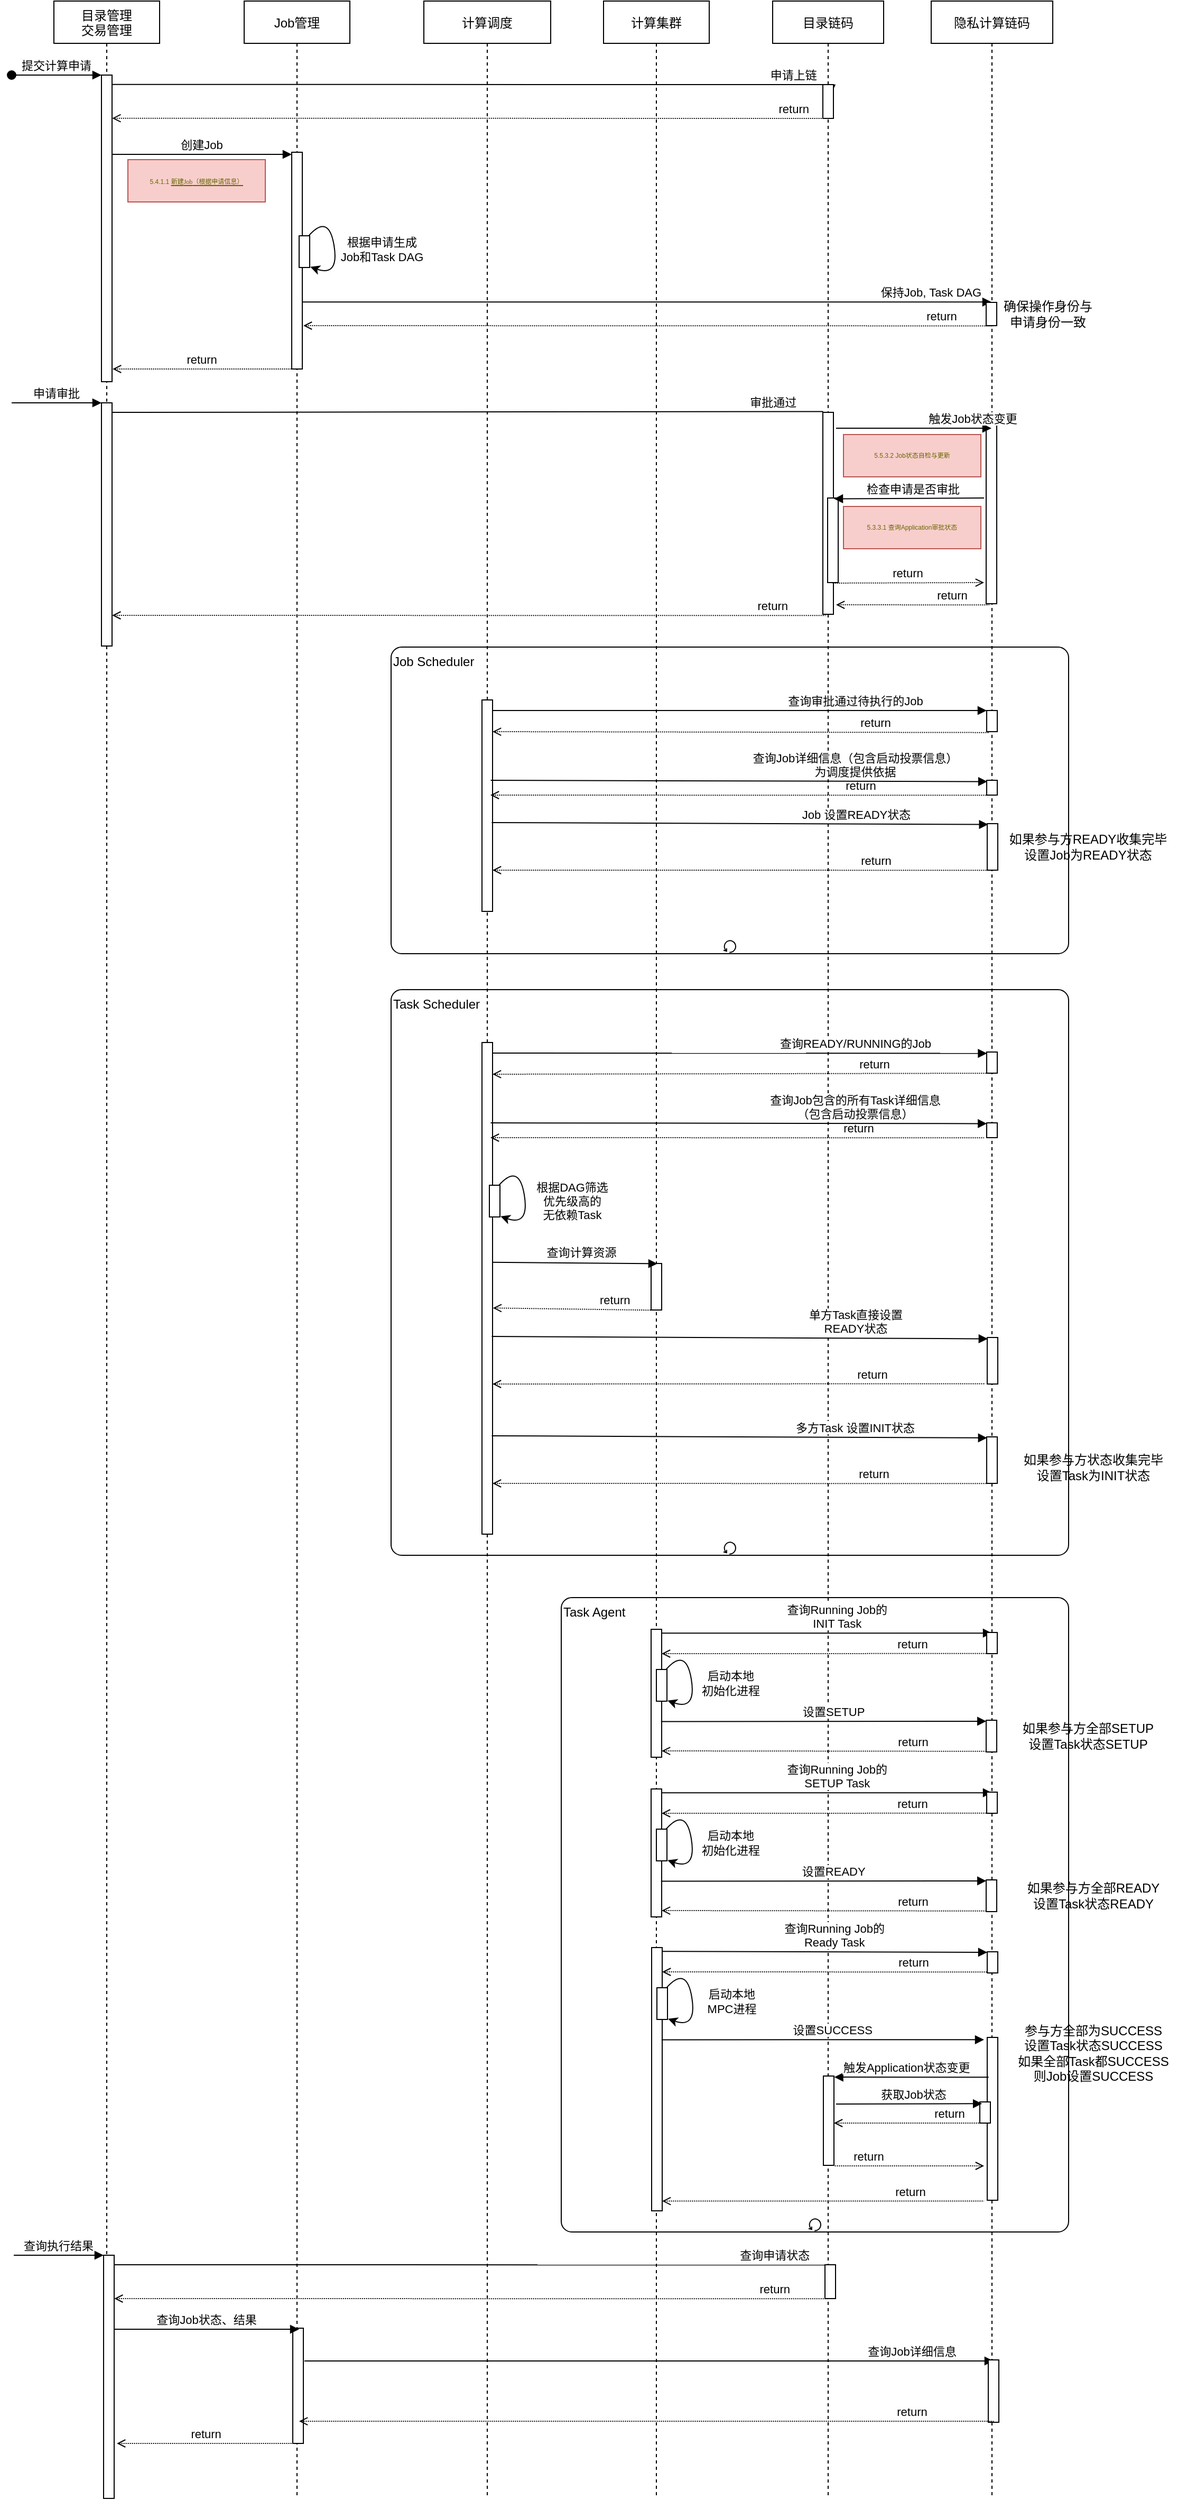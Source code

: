 <mxfile version="16.1.4" type="github">
  <diagram id="kgpKYQtTHZ0yAKxKKP6v" name="Page-1">
    <mxGraphModel dx="1800" dy="867" grid="1" gridSize="10" guides="1" tooltips="1" connect="1" arrows="1" fold="1" page="1" pageScale="1" pageWidth="850" pageHeight="1100" math="0" shadow="0">
      <root>
        <mxCell id="0" />
        <mxCell id="1" parent="0" />
        <mxCell id="9vfDpCamMeJXF4R310ez-56" value="Task Agent" style="points=[[0.25,0,0],[0.5,0,0],[0.75,0,0],[1,0.25,0],[1,0.5,0],[1,0.75,0],[0.75,1,0],[0.5,1,0],[0.25,1,0],[0,0.75,0],[0,0.5,0],[0,0.25,0]];shape=mxgraph.bpmn.task;whiteSpace=wrap;rectStyle=rounded;size=10;taskMarker=abstract;isLoopStandard=1;align=left;verticalAlign=top;" parent="1" vertex="1">
          <mxGeometry x="600" y="1590" width="480" height="600" as="geometry" />
        </mxCell>
        <mxCell id="9vfDpCamMeJXF4R310ez-32" value="Task Scheduler" style="points=[[0.25,0,0],[0.5,0,0],[0.75,0,0],[1,0.25,0],[1,0.5,0],[1,0.75,0],[0.75,1,0],[0.5,1,0],[0.25,1,0],[0,0.75,0],[0,0.5,0],[0,0.25,0]];shape=mxgraph.bpmn.task;whiteSpace=wrap;rectStyle=rounded;size=10;taskMarker=abstract;isLoopStandard=1;align=left;verticalAlign=top;" parent="1" vertex="1">
          <mxGeometry x="439" y="1015" width="641" height="535" as="geometry" />
        </mxCell>
        <mxCell id="9vfDpCamMeJXF4R310ez-13" value="Job Scheduler" style="points=[[0.25,0,0],[0.5,0,0],[0.75,0,0],[1,0.25,0],[1,0.5,0],[1,0.75,0],[0.75,1,0],[0.5,1,0],[0.25,1,0],[0,0.75,0],[0,0.5,0],[0,0.25,0]];shape=mxgraph.bpmn.task;whiteSpace=wrap;rectStyle=rounded;size=10;taskMarker=abstract;isLoopStandard=1;align=left;verticalAlign=top;" parent="1" vertex="1">
          <mxGeometry x="439" y="691" width="641" height="290" as="geometry" />
        </mxCell>
        <mxCell id="3nuBFxr9cyL0pnOWT2aG-1" value="目录管理&#xa;交易管理" style="shape=umlLifeline;perimeter=lifelinePerimeter;container=1;collapsible=0;recursiveResize=0;rounded=0;shadow=0;strokeWidth=1;" parent="1" vertex="1">
          <mxGeometry x="120" y="80" width="100" height="2360" as="geometry" />
        </mxCell>
        <mxCell id="3nuBFxr9cyL0pnOWT2aG-2" value="" style="points=[];perimeter=orthogonalPerimeter;rounded=0;shadow=0;strokeWidth=1;" parent="3nuBFxr9cyL0pnOWT2aG-1" vertex="1">
          <mxGeometry x="45" y="70" width="10" height="290" as="geometry" />
        </mxCell>
        <mxCell id="3nuBFxr9cyL0pnOWT2aG-3" value="提交计算申请" style="verticalAlign=bottom;startArrow=oval;endArrow=block;startSize=8;shadow=0;strokeWidth=1;" parent="3nuBFxr9cyL0pnOWT2aG-1" target="3nuBFxr9cyL0pnOWT2aG-2" edge="1">
          <mxGeometry relative="1" as="geometry">
            <mxPoint x="-40" y="70" as="sourcePoint" />
          </mxGeometry>
        </mxCell>
        <mxCell id="Ah19YOpFEOO8Zq_bgBOS-12" value="" style="points=[];perimeter=orthogonalPerimeter;rounded=0;shadow=0;strokeWidth=1;" parent="3nuBFxr9cyL0pnOWT2aG-1" vertex="1">
          <mxGeometry x="45" y="380" width="10" height="230" as="geometry" />
        </mxCell>
        <mxCell id="3nuBFxr9cyL0pnOWT2aG-5" value="Job管理" style="shape=umlLifeline;perimeter=lifelinePerimeter;container=1;collapsible=0;recursiveResize=0;rounded=0;shadow=0;strokeWidth=1;" parent="1" vertex="1">
          <mxGeometry x="300" y="80" width="100" height="2360" as="geometry" />
        </mxCell>
        <mxCell id="3nuBFxr9cyL0pnOWT2aG-6" value="" style="points=[];perimeter=orthogonalPerimeter;rounded=0;shadow=0;strokeWidth=1;" parent="3nuBFxr9cyL0pnOWT2aG-5" vertex="1">
          <mxGeometry x="45" y="143" width="10" height="205" as="geometry" />
        </mxCell>
        <mxCell id="Ah19YOpFEOO8Zq_bgBOS-1" value="" style="group" parent="3nuBFxr9cyL0pnOWT2aG-5" vertex="1" connectable="0">
          <mxGeometry x="52" y="201" width="38" height="60" as="geometry" />
        </mxCell>
        <mxCell id="UTqNRsS9b9yTs4x2D8Qa-16" value="" style="points=[];perimeter=orthogonalPerimeter;rounded=0;shadow=0;strokeWidth=1;" parent="Ah19YOpFEOO8Zq_bgBOS-1" vertex="1">
          <mxGeometry y="21" width="10" height="30" as="geometry" />
        </mxCell>
        <mxCell id="UTqNRsS9b9yTs4x2D8Qa-17" value="根据申请生成&lt;br&gt;Job和Task DAG" style="curved=1;endArrow=classic;html=1;rounded=0;exitX=0.933;exitY=-0.011;exitDx=0;exitDy=0;exitPerimeter=0;entryX=1.058;entryY=0.981;entryDx=0;entryDy=0;entryPerimeter=0;" parent="Ah19YOpFEOO8Zq_bgBOS-1" source="UTqNRsS9b9yTs4x2D8Qa-16" target="UTqNRsS9b9yTs4x2D8Qa-16" edge="1">
          <mxGeometry x="0.191" y="44" width="50" height="50" relative="1" as="geometry">
            <mxPoint x="208" y="240" as="sourcePoint" />
            <mxPoint x="258" y="190" as="targetPoint" />
            <Array as="points">
              <mxPoint x="28" />
              <mxPoint x="38" y="60" />
            </Array>
            <mxPoint as="offset" />
          </mxGeometry>
        </mxCell>
        <mxCell id="3nuBFxr9cyL0pnOWT2aG-8" value="创建Job" style="verticalAlign=bottom;endArrow=block;entryX=0;entryY=0;shadow=0;strokeWidth=1;" parent="1" edge="1">
          <mxGeometry relative="1" as="geometry">
            <mxPoint x="175" y="225.0" as="sourcePoint" />
            <mxPoint x="345" y="225.0" as="targetPoint" />
          </mxGeometry>
        </mxCell>
        <mxCell id="UTqNRsS9b9yTs4x2D8Qa-1" value="计算调度" style="shape=umlLifeline;perimeter=lifelinePerimeter;container=1;collapsible=0;recursiveResize=0;rounded=0;shadow=0;strokeWidth=1;" parent="1" vertex="1">
          <mxGeometry x="470" y="80" width="120" height="2360" as="geometry" />
        </mxCell>
        <mxCell id="Ah19YOpFEOO8Zq_bgBOS-3" value="保持Job, Task DAG" style="verticalAlign=bottom;endArrow=block;shadow=0;strokeWidth=1;" parent="UTqNRsS9b9yTs4x2D8Qa-1" edge="1">
          <mxGeometry x="0.825" relative="1" as="geometry">
            <mxPoint x="-115" y="284.66" as="sourcePoint" />
            <mxPoint x="537" y="284.66" as="targetPoint" />
            <mxPoint as="offset" />
          </mxGeometry>
        </mxCell>
        <mxCell id="9vfDpCamMeJXF4R310ez-14" value="" style="points=[];perimeter=orthogonalPerimeter;rounded=0;shadow=0;strokeWidth=1;" parent="UTqNRsS9b9yTs4x2D8Qa-1" vertex="1">
          <mxGeometry x="55" y="661" width="10" height="200" as="geometry" />
        </mxCell>
        <mxCell id="UTqNRsS9b9yTs4x2D8Qa-3" value="计算集群" style="shape=umlLifeline;perimeter=lifelinePerimeter;container=1;collapsible=0;recursiveResize=0;rounded=0;shadow=0;strokeWidth=1;" parent="1" vertex="1">
          <mxGeometry x="640" y="80" width="100" height="2360" as="geometry" />
        </mxCell>
        <mxCell id="Ah19YOpFEOO8Zq_bgBOS-15" value="return" style="verticalAlign=bottom;endArrow=none;shadow=0;strokeWidth=1;exitX=1.012;exitY=0.115;exitDx=0;exitDy=0;exitPerimeter=0;endFill=0;startArrow=open;startFill=0;dashed=1;dashPattern=1 1;" parent="UTqNRsS9b9yTs4x2D8Qa-3" edge="1">
          <mxGeometry x="0.852" relative="1" as="geometry">
            <mxPoint x="-464.88" y="581" as="sourcePoint" />
            <mxPoint x="210" y="581.15" as="targetPoint" />
            <mxPoint as="offset" />
          </mxGeometry>
        </mxCell>
        <mxCell id="9vfDpCamMeJXF4R310ez-50" value="" style="points=[];perimeter=orthogonalPerimeter;rounded=0;shadow=0;strokeWidth=1;" parent="UTqNRsS9b9yTs4x2D8Qa-3" vertex="1">
          <mxGeometry x="45" y="1194" width="10" height="44" as="geometry" />
        </mxCell>
        <mxCell id="9vfDpCamMeJXF4R310ez-51" value="查询计算资源" style="verticalAlign=bottom;endArrow=block;shadow=0;strokeWidth=1;entryX=0.488;entryY=0.71;entryDx=0;entryDy=0;entryPerimeter=0;exitX=0.976;exitY=0.447;exitDx=0;exitDy=0;exitPerimeter=0;" parent="UTqNRsS9b9yTs4x2D8Qa-3" source="9vfDpCamMeJXF4R310ez-33" edge="1">
          <mxGeometry x="0.081" y="1" relative="1" as="geometry">
            <mxPoint x="-100" y="1194" as="sourcePoint" />
            <mxPoint x="51" y="1194.2" as="targetPoint" />
            <mxPoint as="offset" />
          </mxGeometry>
        </mxCell>
        <mxCell id="9vfDpCamMeJXF4R310ez-52" value="return" style="verticalAlign=bottom;endArrow=none;shadow=0;strokeWidth=1;endFill=0;startArrow=open;startFill=0;dashed=1;dashPattern=1 1;exitX=1.039;exitY=0.54;exitDx=0;exitDy=0;exitPerimeter=0;" parent="UTqNRsS9b9yTs4x2D8Qa-3" source="9vfDpCamMeJXF4R310ez-33" edge="1">
          <mxGeometry x="0.543" relative="1" as="geometry">
            <mxPoint x="-100" y="1238" as="sourcePoint" />
            <mxPoint x="45" y="1238.15" as="targetPoint" />
            <mxPoint as="offset" />
          </mxGeometry>
        </mxCell>
        <mxCell id="Ah19YOpFEOO8Zq_bgBOS-17" value="审批通过" style="verticalAlign=bottom;endArrow=none;shadow=0;strokeWidth=1;exitX=1.012;exitY=0.115;exitDx=0;exitDy=0;exitPerimeter=0;entryX=0.033;entryY=-0.004;entryDx=0;entryDy=0;entryPerimeter=0;" parent="UTqNRsS9b9yTs4x2D8Qa-3" edge="1" target="9vfDpCamMeJXF4R310ez-5">
          <mxGeometry x="0.859" relative="1" as="geometry">
            <mxPoint x="-464.88" y="389.0" as="sourcePoint" />
            <mxPoint x="200" y="389" as="targetPoint" />
            <mxPoint as="offset" />
          </mxGeometry>
        </mxCell>
        <mxCell id="UTqNRsS9b9yTs4x2D8Qa-13" value="目录链码" style="shape=umlLifeline;perimeter=lifelinePerimeter;container=1;collapsible=0;recursiveResize=0;rounded=0;shadow=0;strokeWidth=1;" parent="1" vertex="1">
          <mxGeometry x="800" y="80" width="105" height="2360" as="geometry" />
        </mxCell>
        <mxCell id="9vfDpCamMeJXF4R310ez-5" value="" style="points=[];perimeter=orthogonalPerimeter;rounded=0;shadow=0;strokeWidth=1;" parent="UTqNRsS9b9yTs4x2D8Qa-13" vertex="1">
          <mxGeometry x="47.5" y="389" width="10" height="191" as="geometry" />
        </mxCell>
        <mxCell id="9vfDpCamMeJXF4R310ez-29" value="return" style="verticalAlign=bottom;endArrow=none;shadow=0;strokeWidth=1;endFill=0;startArrow=open;startFill=0;dashed=1;dashPattern=1 1;entryX=0.231;entryY=1.002;entryDx=0;entryDy=0;entryPerimeter=0;" parent="UTqNRsS9b9yTs4x2D8Qa-13" target="5cVZpPxVEdg1oYA6pjIa-2" edge="1">
          <mxGeometry x="0.543" relative="1" as="geometry">
            <mxPoint x="-265" y="822" as="sourcePoint" />
            <mxPoint x="52.5" y="822.15" as="targetPoint" />
            <mxPoint as="offset" />
          </mxGeometry>
        </mxCell>
        <mxCell id="UTqNRsS9b9yTs4x2D8Qa-14" value="隐私计算链码" style="shape=umlLifeline;perimeter=lifelinePerimeter;container=1;collapsible=0;recursiveResize=0;rounded=0;shadow=0;strokeWidth=1;" parent="1" vertex="1">
          <mxGeometry x="950" y="80" width="115" height="2360" as="geometry" />
        </mxCell>
        <mxCell id="9vfDpCamMeJXF4R310ez-3" value="" style="points=[];perimeter=orthogonalPerimeter;rounded=0;shadow=0;strokeWidth=1;" parent="UTqNRsS9b9yTs4x2D8Qa-14" vertex="1">
          <mxGeometry x="52" y="400" width="10" height="170" as="geometry" />
        </mxCell>
        <mxCell id="Ah19YOpFEOO8Zq_bgBOS-5" value="" style="points=[];perimeter=orthogonalPerimeter;rounded=0;shadow=0;strokeWidth=1;" parent="UTqNRsS9b9yTs4x2D8Qa-14" vertex="1">
          <mxGeometry x="52" y="285" width="10" height="22" as="geometry" />
        </mxCell>
        <mxCell id="9vfDpCamMeJXF4R310ez-34" value="" style="points=[];perimeter=orthogonalPerimeter;rounded=0;shadow=0;strokeWidth=1;" parent="UTqNRsS9b9yTs4x2D8Qa-14" vertex="1">
          <mxGeometry x="52.5" y="994" width="10" height="20" as="geometry" />
        </mxCell>
        <mxCell id="7aoKcOZFzOGZm6eP0qAl-14" value="&lt;font color=&quot;#666600&quot;&gt;&lt;span style=&quot;font-size: 6px&quot;&gt;5.5.3.2&lt;span&gt;	&lt;/span&gt;Job状态自检与更新&lt;/span&gt;&lt;/font&gt;" style="text;html=1;strokeColor=#b85450;fillColor=#f8cecc;align=center;verticalAlign=middle;whiteSpace=wrap;overflow=hidden;fontSize=6;" vertex="1" parent="UTqNRsS9b9yTs4x2D8Qa-14">
          <mxGeometry x="-83" y="410" width="130" height="40" as="geometry" />
        </mxCell>
        <mxCell id="UTqNRsS9b9yTs4x2D8Qa-15" value="申请上链" style="verticalAlign=bottom;endArrow=block;shadow=0;strokeWidth=1;exitX=1.012;exitY=0.115;exitDx=0;exitDy=0;exitPerimeter=0;startArrow=none;" parent="1" source="Ah19YOpFEOO8Zq_bgBOS-4" edge="1">
          <mxGeometry x="1" y="30" relative="1" as="geometry">
            <mxPoint x="175.12" y="158.85" as="sourcePoint" />
            <mxPoint x="850" y="159" as="targetPoint" />
            <mxPoint x="-17" y="-27" as="offset" />
          </mxGeometry>
        </mxCell>
        <mxCell id="Ah19YOpFEOO8Zq_bgBOS-7" value="确保操作身份与&lt;br&gt;申请身份一致" style="text;html=1;resizable=0;autosize=1;align=center;verticalAlign=middle;points=[];fillColor=none;strokeColor=none;rounded=0;" parent="1" vertex="1">
          <mxGeometry x="1010" y="361" width="100" height="30" as="geometry" />
        </mxCell>
        <mxCell id="Ah19YOpFEOO8Zq_bgBOS-8" value="return" style="verticalAlign=bottom;endArrow=none;shadow=0;strokeWidth=1;exitX=1.012;exitY=0.115;exitDx=0;exitDy=0;exitPerimeter=0;endFill=0;startArrow=open;startFill=0;dashed=1;dashPattern=1 1;" parent="1" edge="1">
          <mxGeometry x="0.911" relative="1" as="geometry">
            <mxPoint x="175.12" y="190.85" as="sourcePoint" />
            <mxPoint x="850" y="191.0" as="targetPoint" />
            <mxPoint as="offset" />
          </mxGeometry>
        </mxCell>
        <mxCell id="Ah19YOpFEOO8Zq_bgBOS-9" value="return" style="verticalAlign=bottom;endArrow=none;shadow=0;strokeWidth=1;exitX=1.012;exitY=0.115;exitDx=0;exitDy=0;exitPerimeter=0;endFill=0;startArrow=open;startFill=0;dashed=1;dashPattern=1 1;" parent="1" edge="1">
          <mxGeometry x="-0.032" relative="1" as="geometry">
            <mxPoint x="175.56" y="428" as="sourcePoint" />
            <mxPoint x="350" y="428" as="targetPoint" />
            <mxPoint as="offset" />
          </mxGeometry>
        </mxCell>
        <mxCell id="Ah19YOpFEOO8Zq_bgBOS-10" value="return" style="verticalAlign=bottom;endArrow=none;shadow=0;strokeWidth=1;endFill=0;startArrow=open;startFill=0;dashed=1;dashPattern=1 1;entryX=0.51;entryY=0.467;entryDx=0;entryDy=0;entryPerimeter=0;" parent="1" edge="1">
          <mxGeometry x="0.851" relative="1" as="geometry">
            <mxPoint x="356" y="387" as="sourcePoint" />
            <mxPoint x="1008.65" y="387.23" as="targetPoint" />
            <mxPoint as="offset" />
          </mxGeometry>
        </mxCell>
        <mxCell id="Ah19YOpFEOO8Zq_bgBOS-13" value="申请审批" style="verticalAlign=bottom;startArrow=none;endArrow=block;startSize=8;shadow=0;strokeWidth=1;startFill=0;" parent="1" edge="1">
          <mxGeometry relative="1" as="geometry">
            <mxPoint x="80" y="460.0" as="sourcePoint" />
            <mxPoint x="165" y="460.0" as="targetPoint" />
          </mxGeometry>
        </mxCell>
        <mxCell id="Ah19YOpFEOO8Zq_bgBOS-4" value="" style="points=[];perimeter=orthogonalPerimeter;rounded=0;shadow=0;strokeWidth=1;" parent="1" vertex="1">
          <mxGeometry x="847.5" y="159" width="10" height="32" as="geometry" />
        </mxCell>
        <mxCell id="Ah19YOpFEOO8Zq_bgBOS-14" value="" style="verticalAlign=bottom;endArrow=none;shadow=0;strokeWidth=1;exitX=1.012;exitY=0.115;exitDx=0;exitDy=0;exitPerimeter=0;" parent="1" target="Ah19YOpFEOO8Zq_bgBOS-4" edge="1">
          <mxGeometry x="-0.837" relative="1" as="geometry">
            <mxPoint x="175.12" y="158.85" as="sourcePoint" />
            <mxPoint x="850" y="159.0" as="targetPoint" />
            <mxPoint as="offset" />
          </mxGeometry>
        </mxCell>
        <mxCell id="9vfDpCamMeJXF4R310ez-7" value="return" style="verticalAlign=bottom;endArrow=none;shadow=0;strokeWidth=1;endFill=0;startArrow=open;startFill=0;dashed=1;dashPattern=1 1;entryX=0.509;entryY=0.821;entryDx=0;entryDy=0;entryPerimeter=0;" parent="1" edge="1">
          <mxGeometry x="0.003" relative="1" as="geometry">
            <mxPoint x="1000" y="630" as="sourcePoint" />
            <mxPoint x="856.445" y="630.49" as="targetPoint" />
            <mxPoint as="offset" />
          </mxGeometry>
        </mxCell>
        <mxCell id="9vfDpCamMeJXF4R310ez-15" value="查询审批通过待执行的Job" style="verticalAlign=bottom;endArrow=block;shadow=0;strokeWidth=1;" parent="1" target="5cVZpPxVEdg1oYA6pjIa-1" edge="1">
          <mxGeometry x="0.469" relative="1" as="geometry">
            <mxPoint x="535" y="751" as="sourcePoint" />
            <mxPoint x="855" y="751" as="targetPoint" />
            <mxPoint as="offset" />
          </mxGeometry>
        </mxCell>
        <mxCell id="9vfDpCamMeJXF4R310ez-17" value="return" style="verticalAlign=bottom;endArrow=none;shadow=0;strokeWidth=1;endFill=0;startArrow=open;startFill=0;dashed=1;dashPattern=1 1;entryX=0.248;entryY=1.042;entryDx=0;entryDy=0;entryPerimeter=0;" parent="1" target="5cVZpPxVEdg1oYA6pjIa-1" edge="1">
          <mxGeometry x="0.543" relative="1" as="geometry">
            <mxPoint x="535" y="771" as="sourcePoint" />
            <mxPoint x="852.5" y="771.15" as="targetPoint" />
            <mxPoint as="offset" />
          </mxGeometry>
        </mxCell>
        <mxCell id="9vfDpCamMeJXF4R310ez-23" value="" style="points=[];perimeter=orthogonalPerimeter;rounded=0;shadow=0;strokeWidth=1;" parent="1" vertex="1">
          <mxGeometry x="1002.5" y="817" width="10" height="14" as="geometry" />
        </mxCell>
        <mxCell id="9vfDpCamMeJXF4R310ez-26" value="Job 设置READY状态" style="verticalAlign=bottom;endArrow=block;shadow=0;strokeWidth=1;entryX=0.086;entryY=0.018;entryDx=0;entryDy=0;entryPerimeter=0;" parent="1" target="5cVZpPxVEdg1oYA6pjIa-2" edge="1">
          <mxGeometry x="0.469" relative="1" as="geometry">
            <mxPoint x="534.26" y="857.0" as="sourcePoint" />
            <mxPoint x="855.5" y="857.2" as="targetPoint" />
            <mxPoint as="offset" />
          </mxGeometry>
        </mxCell>
        <mxCell id="9vfDpCamMeJXF4R310ez-30" value="return" style="verticalAlign=bottom;endArrow=none;shadow=0;strokeWidth=1;endFill=0;startArrow=open;startFill=0;dashed=1;dashPattern=1 1;entryX=0.027;entryY=1.012;entryDx=0;entryDy=0;entryPerimeter=0;" parent="1" target="9vfDpCamMeJXF4R310ez-23" edge="1">
          <mxGeometry x="0.493" relative="1" as="geometry">
            <mxPoint x="533" y="831.0" as="sourcePoint" />
            <mxPoint x="850.5" y="831.15" as="targetPoint" />
            <mxPoint as="offset" />
          </mxGeometry>
        </mxCell>
        <mxCell id="9vfDpCamMeJXF4R310ez-27" value="查询Job详细信息（包含启动投票信息）&#xa;为调度提供依据" style="verticalAlign=bottom;endArrow=block;shadow=0;strokeWidth=1;entryX=0.06;entryY=0.088;entryDx=0;entryDy=0;entryPerimeter=0;" parent="1" target="9vfDpCamMeJXF4R310ez-23" edge="1">
          <mxGeometry x="0.469" relative="1" as="geometry">
            <mxPoint x="533.26" y="817" as="sourcePoint" />
            <mxPoint x="854.5" y="817.2" as="targetPoint" />
            <mxPoint as="offset" />
          </mxGeometry>
        </mxCell>
        <mxCell id="9vfDpCamMeJXF4R310ez-33" value="" style="points=[];perimeter=orthogonalPerimeter;rounded=0;shadow=0;strokeWidth=1;" parent="1" vertex="1">
          <mxGeometry x="525" y="1065" width="10" height="465" as="geometry" />
        </mxCell>
        <mxCell id="9vfDpCamMeJXF4R310ez-35" value="" style="points=[];perimeter=orthogonalPerimeter;rounded=0;shadow=0;strokeWidth=1;" parent="1" vertex="1">
          <mxGeometry x="1002.5" y="1438" width="10" height="44" as="geometry" />
        </mxCell>
        <mxCell id="9vfDpCamMeJXF4R310ez-36" value="return" style="verticalAlign=bottom;endArrow=none;shadow=0;strokeWidth=1;endFill=0;startArrow=open;startFill=0;dashed=1;dashPattern=1 1;entryX=0.018;entryY=1.003;entryDx=0;entryDy=0;entryPerimeter=0;" parent="1" target="9vfDpCamMeJXF4R310ez-35" edge="1">
          <mxGeometry x="0.543" relative="1" as="geometry">
            <mxPoint x="535" y="1482" as="sourcePoint" />
            <mxPoint x="852.5" y="1482.15" as="targetPoint" />
            <mxPoint as="offset" />
          </mxGeometry>
        </mxCell>
        <mxCell id="9vfDpCamMeJXF4R310ez-37" value="查询READY/RUNNING的Job" style="verticalAlign=bottom;endArrow=block;shadow=0;strokeWidth=1;entryX=0.027;entryY=0.063;entryDx=0;entryDy=0;entryPerimeter=0;" parent="1" target="9vfDpCamMeJXF4R310ez-34" edge="1">
          <mxGeometry x="0.469" relative="1" as="geometry">
            <mxPoint x="535" y="1075" as="sourcePoint" />
            <mxPoint x="1003.13" y="1073.72" as="targetPoint" />
            <mxPoint as="offset" />
          </mxGeometry>
        </mxCell>
        <mxCell id="9vfDpCamMeJXF4R310ez-38" value="return" style="verticalAlign=bottom;endArrow=none;shadow=0;strokeWidth=1;endFill=0;startArrow=open;startFill=0;dashed=1;dashPattern=1 1;entryX=0.099;entryY=1.004;entryDx=0;entryDy=0;entryPerimeter=0;" parent="1" target="9vfDpCamMeJXF4R310ez-34" edge="1">
          <mxGeometry x="0.543" relative="1" as="geometry">
            <mxPoint x="535" y="1095" as="sourcePoint" />
            <mxPoint x="852.5" y="1095.15" as="targetPoint" />
            <mxPoint as="offset" />
          </mxGeometry>
        </mxCell>
        <mxCell id="9vfDpCamMeJXF4R310ez-39" value="" style="points=[];perimeter=orthogonalPerimeter;rounded=0;shadow=0;strokeWidth=1;" parent="1" vertex="1">
          <mxGeometry x="1002.5" y="1141" width="10" height="14" as="geometry" />
        </mxCell>
        <mxCell id="9vfDpCamMeJXF4R310ez-40" value="多方Task 设置INIT状态" style="verticalAlign=bottom;endArrow=block;shadow=0;strokeWidth=1;entryX=0.043;entryY=0.022;entryDx=0;entryDy=0;entryPerimeter=0;" parent="1" target="9vfDpCamMeJXF4R310ez-35" edge="1">
          <mxGeometry x="0.469" relative="1" as="geometry">
            <mxPoint x="534.26" y="1437.0" as="sourcePoint" />
            <mxPoint x="855.5" y="1437.2" as="targetPoint" />
            <mxPoint as="offset" />
          </mxGeometry>
        </mxCell>
        <mxCell id="9vfDpCamMeJXF4R310ez-41" value="如果参与方状态收集完毕&lt;br style=&quot;padding: 0px ; margin: 0px&quot;&gt;设置Task为INIT状态" style="text;html=1;resizable=0;autosize=1;align=center;verticalAlign=middle;points=[];fillColor=none;strokeColor=none;rounded=0;" parent="1" vertex="1">
          <mxGeometry x="1027.5" y="1452" width="150" height="30" as="geometry" />
        </mxCell>
        <mxCell id="9vfDpCamMeJXF4R310ez-42" value="return" style="verticalAlign=bottom;endArrow=none;shadow=0;strokeWidth=1;endFill=0;startArrow=open;startFill=0;dashed=1;dashPattern=1 1;entryX=-0.25;entryY=1.011;entryDx=0;entryDy=0;entryPerimeter=0;" parent="1" target="9vfDpCamMeJXF4R310ez-39" edge="1">
          <mxGeometry x="0.493" relative="1" as="geometry">
            <mxPoint x="533" y="1155.0" as="sourcePoint" />
            <mxPoint x="850.5" y="1155.15" as="targetPoint" />
            <mxPoint as="offset" />
          </mxGeometry>
        </mxCell>
        <mxCell id="9vfDpCamMeJXF4R310ez-43" value="查询Job包含的所有Task详细信息&#xa;（包含启动投票信息）" style="verticalAlign=bottom;endArrow=block;shadow=0;strokeWidth=1;entryX=0.018;entryY=0.052;entryDx=0;entryDy=0;entryPerimeter=0;" parent="1" target="9vfDpCamMeJXF4R310ez-39" edge="1">
          <mxGeometry x="0.469" relative="1" as="geometry">
            <mxPoint x="533.26" y="1141" as="sourcePoint" />
            <mxPoint x="854.5" y="1141.2" as="targetPoint" />
            <mxPoint as="offset" />
          </mxGeometry>
        </mxCell>
        <mxCell id="9vfDpCamMeJXF4R310ez-44" value="" style="group" parent="1" vertex="1" connectable="0">
          <mxGeometry x="532" y="1179" width="38" height="60" as="geometry" />
        </mxCell>
        <mxCell id="9vfDpCamMeJXF4R310ez-45" value="" style="points=[];perimeter=orthogonalPerimeter;rounded=0;shadow=0;strokeWidth=1;" parent="9vfDpCamMeJXF4R310ez-44" vertex="1">
          <mxGeometry y="21" width="10" height="30" as="geometry" />
        </mxCell>
        <mxCell id="9vfDpCamMeJXF4R310ez-46" value="根据DAG筛选&lt;br&gt;优先级高的&lt;br&gt;无依赖Task" style="curved=1;endArrow=classic;html=1;rounded=0;exitX=0.933;exitY=-0.011;exitDx=0;exitDy=0;exitPerimeter=0;entryX=1.058;entryY=0.981;entryDx=0;entryDy=0;entryPerimeter=0;" parent="9vfDpCamMeJXF4R310ez-44" source="9vfDpCamMeJXF4R310ez-45" target="9vfDpCamMeJXF4R310ez-45" edge="1">
          <mxGeometry x="0.216" y="43" width="50" height="50" relative="1" as="geometry">
            <mxPoint x="208" y="240" as="sourcePoint" />
            <mxPoint x="258" y="190" as="targetPoint" />
            <Array as="points">
              <mxPoint x="28" />
              <mxPoint x="38" y="60" />
            </Array>
            <mxPoint as="offset" />
          </mxGeometry>
        </mxCell>
        <mxCell id="9vfDpCamMeJXF4R310ez-53" value="" style="points=[];perimeter=orthogonalPerimeter;rounded=0;shadow=0;strokeWidth=1;" parent="1" vertex="1">
          <mxGeometry x="1003" y="1344" width="10" height="44" as="geometry" />
        </mxCell>
        <mxCell id="9vfDpCamMeJXF4R310ez-54" value="return" style="verticalAlign=bottom;endArrow=none;shadow=0;strokeWidth=1;endFill=0;startArrow=open;startFill=0;dashed=1;dashPattern=1 1;entryX=-0.209;entryY=0.993;entryDx=0;entryDy=0;entryPerimeter=0;" parent="1" target="9vfDpCamMeJXF4R310ez-53" edge="1">
          <mxGeometry x="0.543" relative="1" as="geometry">
            <mxPoint x="535" y="1388" as="sourcePoint" />
            <mxPoint x="852.5" y="1388.15" as="targetPoint" />
            <mxPoint as="offset" />
          </mxGeometry>
        </mxCell>
        <mxCell id="9vfDpCamMeJXF4R310ez-55" value="单方Task直接设置&#xa;READY状态" style="verticalAlign=bottom;endArrow=block;shadow=0;strokeWidth=1;entryX=0.044;entryY=0.029;entryDx=0;entryDy=0;entryPerimeter=0;" parent="1" target="9vfDpCamMeJXF4R310ez-53" edge="1">
          <mxGeometry x="0.469" relative="1" as="geometry">
            <mxPoint x="534.26" y="1343" as="sourcePoint" />
            <mxPoint x="855.5" y="1343.2" as="targetPoint" />
            <mxPoint as="offset" />
          </mxGeometry>
        </mxCell>
        <mxCell id="9vfDpCamMeJXF4R310ez-57" value="" style="points=[];perimeter=orthogonalPerimeter;rounded=0;shadow=0;strokeWidth=1;" parent="1" vertex="1">
          <mxGeometry x="685" y="1620" width="10" height="121" as="geometry" />
        </mxCell>
        <mxCell id="9vfDpCamMeJXF4R310ez-61" value="查询Running Job的&#xa;INIT Task" style="verticalAlign=bottom;endArrow=block;shadow=0;strokeWidth=1;exitX=1.013;exitY=0.053;exitDx=0;exitDy=0;exitPerimeter=0;entryX=0.5;entryY=0.03;entryDx=0;entryDy=0;entryPerimeter=0;" parent="1" target="5cVZpPxVEdg1oYA6pjIa-5" edge="1">
          <mxGeometry x="0.062" relative="1" as="geometry">
            <mxPoint x="695.13" y="1623.6" as="sourcePoint" />
            <mxPoint x="855" y="1623" as="targetPoint" />
            <mxPoint as="offset" />
          </mxGeometry>
        </mxCell>
        <mxCell id="9vfDpCamMeJXF4R310ez-62" value="return" style="verticalAlign=bottom;endArrow=none;shadow=0;strokeWidth=1;endFill=0;startArrow=open;startFill=0;dashed=1;dashPattern=1 1;exitX=1.001;exitY=0.15;exitDx=0;exitDy=0;exitPerimeter=0;entryX=0.008;entryY=0.995;entryDx=0;entryDy=0;entryPerimeter=0;" parent="1" target="5cVZpPxVEdg1oYA6pjIa-5" edge="1">
          <mxGeometry x="0.543" relative="1" as="geometry">
            <mxPoint x="695.01" y="1643" as="sourcePoint" />
            <mxPoint x="852.5" y="1643.15" as="targetPoint" />
            <mxPoint as="offset" />
          </mxGeometry>
        </mxCell>
        <mxCell id="cXjgkMW2TS4Oq5ot-gsW-1" value="" style="group" parent="1" vertex="1" connectable="0">
          <mxGeometry x="690" y="1637" width="38" height="60" as="geometry" />
        </mxCell>
        <mxCell id="cXjgkMW2TS4Oq5ot-gsW-2" value="" style="points=[];perimeter=orthogonalPerimeter;rounded=0;shadow=0;strokeWidth=1;" parent="cXjgkMW2TS4Oq5ot-gsW-1" vertex="1">
          <mxGeometry y="21" width="10" height="30" as="geometry" />
        </mxCell>
        <mxCell id="cXjgkMW2TS4Oq5ot-gsW-3" value="启动本地&lt;br&gt;初始化进程" style="curved=1;endArrow=classic;html=1;rounded=0;exitX=0.933;exitY=-0.011;exitDx=0;exitDy=0;exitPerimeter=0;entryX=1.058;entryY=0.981;entryDx=0;entryDy=0;entryPerimeter=0;" parent="cXjgkMW2TS4Oq5ot-gsW-1" source="cXjgkMW2TS4Oq5ot-gsW-2" target="cXjgkMW2TS4Oq5ot-gsW-2" edge="1">
          <mxGeometry x="0.16" y="36" width="50" height="50" relative="1" as="geometry">
            <mxPoint x="208" y="240" as="sourcePoint" />
            <mxPoint x="258" y="190" as="targetPoint" />
            <Array as="points">
              <mxPoint x="28" />
              <mxPoint x="38" y="60" />
            </Array>
            <mxPoint as="offset" />
          </mxGeometry>
        </mxCell>
        <mxCell id="cXjgkMW2TS4Oq5ot-gsW-5" value="设置SETUP" style="verticalAlign=bottom;endArrow=block;shadow=0;strokeWidth=1;entryX=0.014;entryY=0.033;entryDx=0;entryDy=0;entryPerimeter=0;exitX=0.938;exitY=0.666;exitDx=0;exitDy=0;exitPerimeter=0;" parent="1" target="5cVZpPxVEdg1oYA6pjIa-7" edge="1">
          <mxGeometry x="0.062" relative="1" as="geometry">
            <mxPoint x="694.38" y="1707.2" as="sourcePoint" />
            <mxPoint x="1001.82" y="1707.22" as="targetPoint" />
            <mxPoint as="offset" />
          </mxGeometry>
        </mxCell>
        <mxCell id="cXjgkMW2TS4Oq5ot-gsW-6" value="return" style="verticalAlign=bottom;endArrow=none;shadow=0;strokeWidth=1;endFill=0;startArrow=open;startFill=0;dashed=1;dashPattern=1 1;exitX=1.001;exitY=0.15;exitDx=0;exitDy=0;exitPerimeter=0;entryX=0.144;entryY=0.98;entryDx=0;entryDy=0;entryPerimeter=0;" parent="1" target="5cVZpPxVEdg1oYA6pjIa-7" edge="1">
          <mxGeometry x="0.543" relative="1" as="geometry">
            <mxPoint x="695.01" y="1735" as="sourcePoint" />
            <mxPoint x="852.5" y="1735.15" as="targetPoint" />
            <mxPoint as="offset" />
          </mxGeometry>
        </mxCell>
        <mxCell id="cXjgkMW2TS4Oq5ot-gsW-7" value="如果参与方全部SETUP&lt;br style=&quot;padding: 0px ; margin: 0px&quot;&gt;设置Task状态SETUP" style="text;html=1;resizable=0;autosize=1;align=center;verticalAlign=middle;points=[];fillColor=none;strokeColor=none;rounded=0;" parent="1" vertex="1">
          <mxGeometry x="1027.5" y="1706" width="140" height="30" as="geometry" />
        </mxCell>
        <mxCell id="cXjgkMW2TS4Oq5ot-gsW-20" value="" style="points=[];perimeter=orthogonalPerimeter;rounded=0;shadow=0;strokeWidth=1;" parent="1" vertex="1">
          <mxGeometry x="685.5" y="1921" width="10" height="249" as="geometry" />
        </mxCell>
        <mxCell id="cXjgkMW2TS4Oq5ot-gsW-22" value="查询Running Job的&#xa;Ready Task" style="verticalAlign=bottom;endArrow=block;shadow=0;strokeWidth=1;exitX=1.013;exitY=0.053;exitDx=0;exitDy=0;exitPerimeter=0;entryX=0.001;entryY=0.025;entryDx=0;entryDy=0;entryPerimeter=0;" parent="1" target="5cVZpPxVEdg1oYA6pjIa-4" edge="1">
          <mxGeometry x="0.062" relative="1" as="geometry">
            <mxPoint x="695.63" y="1924.6" as="sourcePoint" />
            <mxPoint x="855.5" y="1924" as="targetPoint" />
            <mxPoint as="offset" />
          </mxGeometry>
        </mxCell>
        <mxCell id="cXjgkMW2TS4Oq5ot-gsW-23" value="return" style="verticalAlign=bottom;endArrow=none;shadow=0;strokeWidth=1;endFill=0;startArrow=open;startFill=0;dashed=1;dashPattern=1 1;exitX=1.001;exitY=0.15;exitDx=0;exitDy=0;exitPerimeter=0;entryX=0.131;entryY=0.956;entryDx=0;entryDy=0;entryPerimeter=0;" parent="1" target="5cVZpPxVEdg1oYA6pjIa-4" edge="1">
          <mxGeometry x="0.543" relative="1" as="geometry">
            <mxPoint x="695.51" y="1944" as="sourcePoint" />
            <mxPoint x="853" y="1944.15" as="targetPoint" />
            <mxPoint as="offset" />
          </mxGeometry>
        </mxCell>
        <mxCell id="cXjgkMW2TS4Oq5ot-gsW-24" value="" style="group" parent="1" vertex="1" connectable="0">
          <mxGeometry x="690.5" y="1938" width="38" height="60" as="geometry" />
        </mxCell>
        <mxCell id="cXjgkMW2TS4Oq5ot-gsW-25" value="" style="points=[];perimeter=orthogonalPerimeter;rounded=0;shadow=0;strokeWidth=1;" parent="cXjgkMW2TS4Oq5ot-gsW-24" vertex="1">
          <mxGeometry y="21" width="10" height="30" as="geometry" />
        </mxCell>
        <mxCell id="cXjgkMW2TS4Oq5ot-gsW-26" value="启动本地&lt;br&gt;MPC进程" style="curved=1;endArrow=classic;html=1;rounded=0;exitX=0.933;exitY=-0.011;exitDx=0;exitDy=0;exitPerimeter=0;entryX=1.058;entryY=0.981;entryDx=0;entryDy=0;entryPerimeter=0;" parent="cXjgkMW2TS4Oq5ot-gsW-24" source="cXjgkMW2TS4Oq5ot-gsW-25" target="cXjgkMW2TS4Oq5ot-gsW-25" edge="1">
          <mxGeometry x="0.16" y="36" width="50" height="50" relative="1" as="geometry">
            <mxPoint x="208" y="240" as="sourcePoint" />
            <mxPoint x="258" y="190" as="targetPoint" />
            <Array as="points">
              <mxPoint x="28" />
              <mxPoint x="38" y="60" />
            </Array>
            <mxPoint as="offset" />
          </mxGeometry>
        </mxCell>
        <mxCell id="cXjgkMW2TS4Oq5ot-gsW-27" value="设置SUCCESS" style="verticalAlign=bottom;endArrow=block;shadow=0;strokeWidth=1;entryX=-0.3;entryY=0.014;entryDx=0;entryDy=0;entryPerimeter=0;exitX=0.938;exitY=0.666;exitDx=0;exitDy=0;exitPerimeter=0;" parent="1" target="5cVZpPxVEdg1oYA6pjIa-3" edge="1">
          <mxGeometry x="0.062" relative="1" as="geometry">
            <mxPoint x="694.88" y="2008.2" as="sourcePoint" />
            <mxPoint x="847.82" y="2008.22" as="targetPoint" />
            <mxPoint as="offset" />
          </mxGeometry>
        </mxCell>
        <mxCell id="cXjgkMW2TS4Oq5ot-gsW-28" value="return" style="verticalAlign=bottom;endArrow=none;shadow=0;strokeWidth=1;endFill=0;startArrow=open;startFill=0;dashed=1;dashPattern=1 1;entryX=-0.3;entryY=1.005;entryDx=0;entryDy=0;entryPerimeter=0;" parent="1" target="5cVZpPxVEdg1oYA6pjIa-3" edge="1" source="cXjgkMW2TS4Oq5ot-gsW-20">
          <mxGeometry x="0.543" relative="1" as="geometry">
            <mxPoint x="695.51" y="2036" as="sourcePoint" />
            <mxPoint x="853" y="2036.15" as="targetPoint" />
            <mxPoint as="offset" />
          </mxGeometry>
        </mxCell>
        <mxCell id="cXjgkMW2TS4Oq5ot-gsW-29" value="参与方全部为SUCCESS&lt;br style=&quot;padding: 0px ; margin: 0px&quot;&gt;设置Task状态SUCCESS&lt;br&gt;如果全部Task都SUCCESS&lt;br&gt;则Job设置SUCCESS" style="text;html=1;resizable=0;autosize=1;align=center;verticalAlign=middle;points=[];fillColor=none;strokeColor=none;rounded=0;" parent="1" vertex="1">
          <mxGeometry x="1022.5" y="1991" width="160" height="60" as="geometry" />
        </mxCell>
        <mxCell id="tpqstK-ua6c8ZWBywsC6-1" value="" style="points=[];perimeter=orthogonalPerimeter;rounded=0;shadow=0;strokeWidth=1;" parent="1" vertex="1">
          <mxGeometry x="167" y="2212" width="10" height="230" as="geometry" />
        </mxCell>
        <mxCell id="tpqstK-ua6c8ZWBywsC6-2" value="" style="points=[];perimeter=orthogonalPerimeter;rounded=0;shadow=0;strokeWidth=1;" parent="1" vertex="1">
          <mxGeometry x="346" y="2281" width="10" height="109" as="geometry" />
        </mxCell>
        <mxCell id="tpqstK-ua6c8ZWBywsC6-3" value="查询Job状态、结果" style="verticalAlign=bottom;endArrow=block;shadow=0;strokeWidth=1;" parent="1" edge="1">
          <mxGeometry relative="1" as="geometry">
            <mxPoint x="177" y="2282" as="sourcePoint" />
            <mxPoint x="352" y="2282" as="targetPoint" />
          </mxGeometry>
        </mxCell>
        <mxCell id="tpqstK-ua6c8ZWBywsC6-4" value="return" style="verticalAlign=bottom;endArrow=none;shadow=0;strokeWidth=1;exitX=1.012;exitY=0.115;exitDx=0;exitDy=0;exitPerimeter=0;endFill=0;startArrow=open;startFill=0;dashed=1;dashPattern=1 1;" parent="1" edge="1">
          <mxGeometry x="-0.032" relative="1" as="geometry">
            <mxPoint x="179.56" y="2390" as="sourcePoint" />
            <mxPoint x="354" y="2390" as="targetPoint" />
            <mxPoint as="offset" />
          </mxGeometry>
        </mxCell>
        <mxCell id="tpqstK-ua6c8ZWBywsC6-5" value="查询Job详细信息" style="verticalAlign=bottom;endArrow=block;shadow=0;strokeWidth=1;" parent="1" edge="1">
          <mxGeometry x="0.764" relative="1" as="geometry">
            <mxPoint x="357" y="2312" as="sourcePoint" />
            <mxPoint x="1009" y="2312" as="targetPoint" />
            <mxPoint as="offset" />
          </mxGeometry>
        </mxCell>
        <mxCell id="tpqstK-ua6c8ZWBywsC6-6" value="return" style="verticalAlign=bottom;endArrow=none;shadow=0;strokeWidth=1;exitX=1.012;exitY=0.115;exitDx=0;exitDy=0;exitPerimeter=0;endFill=0;startArrow=open;startFill=0;dashed=1;dashPattern=1 1;" parent="1" edge="1">
          <mxGeometry x="0.852" relative="1" as="geometry">
            <mxPoint x="177.12" y="2253" as="sourcePoint" />
            <mxPoint x="852" y="2253.15" as="targetPoint" />
            <mxPoint as="offset" />
          </mxGeometry>
        </mxCell>
        <mxCell id="tpqstK-ua6c8ZWBywsC6-7" value="查询申请状态" style="verticalAlign=bottom;endArrow=none;shadow=0;strokeWidth=1;exitX=1.012;exitY=0.115;exitDx=0;exitDy=0;exitPerimeter=0;" parent="1" edge="1">
          <mxGeometry x="0.859" relative="1" as="geometry">
            <mxPoint x="177.12" y="2221" as="sourcePoint" />
            <mxPoint x="849.5" y="2221.15" as="targetPoint" />
            <mxPoint as="offset" />
          </mxGeometry>
        </mxCell>
        <mxCell id="tpqstK-ua6c8ZWBywsC6-9" value="" style="points=[];perimeter=orthogonalPerimeter;rounded=0;shadow=0;strokeWidth=1;" parent="1" vertex="1">
          <mxGeometry x="849.5" y="2221" width="10" height="32" as="geometry" />
        </mxCell>
        <mxCell id="tpqstK-ua6c8ZWBywsC6-11" value="" style="points=[];perimeter=orthogonalPerimeter;rounded=0;shadow=0;strokeWidth=1;" parent="1" vertex="1">
          <mxGeometry x="1004" y="2311" width="10" height="59" as="geometry" />
        </mxCell>
        <mxCell id="tpqstK-ua6c8ZWBywsC6-12" value="查询执行结果" style="verticalAlign=bottom;startArrow=none;endArrow=block;startSize=8;shadow=0;strokeWidth=1;startFill=0;" parent="1" edge="1">
          <mxGeometry relative="1" as="geometry">
            <mxPoint x="82" y="2212" as="sourcePoint" />
            <mxPoint x="167" y="2212" as="targetPoint" />
          </mxGeometry>
        </mxCell>
        <mxCell id="tpqstK-ua6c8ZWBywsC6-14" value="return" style="verticalAlign=bottom;endArrow=none;shadow=0;strokeWidth=1;endFill=0;startArrow=open;startFill=0;dashed=1;dashPattern=1 1;exitX=0.6;exitY=0.883;exitDx=0;exitDy=0;exitPerimeter=0;" parent="1" edge="1">
          <mxGeometry x="0.766" relative="1" as="geometry">
            <mxPoint x="352" y="2369.015" as="sourcePoint" />
            <mxPoint x="1009" y="2369.015" as="targetPoint" />
            <mxPoint as="offset" />
          </mxGeometry>
        </mxCell>
        <mxCell id="5cVZpPxVEdg1oYA6pjIa-1" value="" style="points=[];perimeter=orthogonalPerimeter;rounded=0;shadow=0;strokeWidth=1;" parent="1" vertex="1">
          <mxGeometry x="1002.5" y="751" width="10" height="20" as="geometry" />
        </mxCell>
        <mxCell id="5cVZpPxVEdg1oYA6pjIa-2" value="" style="points=[];perimeter=orthogonalPerimeter;rounded=0;shadow=0;strokeWidth=1;" parent="1" vertex="1">
          <mxGeometry x="1003" y="858" width="10" height="44" as="geometry" />
        </mxCell>
        <mxCell id="9vfDpCamMeJXF4R310ez-28" value="如果参与方READY收集完毕&lt;br style=&quot;padding: 0px ; margin: 0px&quot;&gt;设置Job为READY状态" style="text;html=1;resizable=0;autosize=1;align=center;verticalAlign=middle;points=[];fillColor=none;strokeColor=none;rounded=0;" parent="1" vertex="1">
          <mxGeometry x="1017.5" y="865" width="160" height="30" as="geometry" />
        </mxCell>
        <mxCell id="5cVZpPxVEdg1oYA6pjIa-3" value="" style="points=[];perimeter=orthogonalPerimeter;rounded=0;shadow=0;strokeWidth=1;" parent="1" vertex="1">
          <mxGeometry x="1003" y="2006" width="10" height="154" as="geometry" />
        </mxCell>
        <mxCell id="5cVZpPxVEdg1oYA6pjIa-4" value="" style="points=[];perimeter=orthogonalPerimeter;rounded=0;shadow=0;strokeWidth=1;" parent="1" vertex="1">
          <mxGeometry x="1003" y="1925" width="10" height="20" as="geometry" />
        </mxCell>
        <mxCell id="5cVZpPxVEdg1oYA6pjIa-5" value="" style="points=[];perimeter=orthogonalPerimeter;rounded=0;shadow=0;strokeWidth=1;" parent="1" vertex="1">
          <mxGeometry x="1002.5" y="1623" width="10" height="20" as="geometry" />
        </mxCell>
        <mxCell id="5cVZpPxVEdg1oYA6pjIa-7" value="" style="points=[];perimeter=orthogonalPerimeter;rounded=0;shadow=0;strokeWidth=1;" parent="1" vertex="1">
          <mxGeometry x="1002" y="1706" width="10" height="30" as="geometry" />
        </mxCell>
        <mxCell id="7Zt2yb71h8S9r6koQIbP-1" value="" style="points=[];perimeter=orthogonalPerimeter;rounded=0;shadow=0;strokeWidth=1;" parent="1" vertex="1">
          <mxGeometry x="685" y="1771" width="10" height="121" as="geometry" />
        </mxCell>
        <mxCell id="7Zt2yb71h8S9r6koQIbP-2" value="查询Running Job的&#xa;SETUP Task" style="verticalAlign=bottom;endArrow=block;shadow=0;strokeWidth=1;exitX=1.013;exitY=0.053;exitDx=0;exitDy=0;exitPerimeter=0;entryX=0.5;entryY=0.03;entryDx=0;entryDy=0;entryPerimeter=0;" parent="1" target="7Zt2yb71h8S9r6koQIbP-10" edge="1">
          <mxGeometry x="0.062" relative="1" as="geometry">
            <mxPoint x="695.13" y="1774.6" as="sourcePoint" />
            <mxPoint x="855" y="1774" as="targetPoint" />
            <mxPoint as="offset" />
          </mxGeometry>
        </mxCell>
        <mxCell id="7Zt2yb71h8S9r6koQIbP-3" value="return" style="verticalAlign=bottom;endArrow=none;shadow=0;strokeWidth=1;endFill=0;startArrow=open;startFill=0;dashed=1;dashPattern=1 1;exitX=1.001;exitY=0.15;exitDx=0;exitDy=0;exitPerimeter=0;entryX=0.008;entryY=0.995;entryDx=0;entryDy=0;entryPerimeter=0;" parent="1" target="7Zt2yb71h8S9r6koQIbP-10" edge="1">
          <mxGeometry x="0.543" relative="1" as="geometry">
            <mxPoint x="695.01" y="1794" as="sourcePoint" />
            <mxPoint x="852.5" y="1794.15" as="targetPoint" />
            <mxPoint as="offset" />
          </mxGeometry>
        </mxCell>
        <mxCell id="7Zt2yb71h8S9r6koQIbP-4" value="" style="group" parent="1" vertex="1" connectable="0">
          <mxGeometry x="690" y="1788" width="38" height="60" as="geometry" />
        </mxCell>
        <mxCell id="7Zt2yb71h8S9r6koQIbP-5" value="" style="points=[];perimeter=orthogonalPerimeter;rounded=0;shadow=0;strokeWidth=1;" parent="7Zt2yb71h8S9r6koQIbP-4" vertex="1">
          <mxGeometry y="21" width="10" height="30" as="geometry" />
        </mxCell>
        <mxCell id="7Zt2yb71h8S9r6koQIbP-6" value="启动本地&lt;br&gt;初始化进程" style="curved=1;endArrow=classic;html=1;rounded=0;exitX=0.933;exitY=-0.011;exitDx=0;exitDy=0;exitPerimeter=0;entryX=1.058;entryY=0.981;entryDx=0;entryDy=0;entryPerimeter=0;" parent="7Zt2yb71h8S9r6koQIbP-4" source="7Zt2yb71h8S9r6koQIbP-5" target="7Zt2yb71h8S9r6koQIbP-5" edge="1">
          <mxGeometry x="0.16" y="36" width="50" height="50" relative="1" as="geometry">
            <mxPoint x="208" y="240" as="sourcePoint" />
            <mxPoint x="258" y="190" as="targetPoint" />
            <Array as="points">
              <mxPoint x="28" />
              <mxPoint x="38" y="60" />
            </Array>
            <mxPoint as="offset" />
          </mxGeometry>
        </mxCell>
        <mxCell id="7Zt2yb71h8S9r6koQIbP-7" value="设置READY" style="verticalAlign=bottom;endArrow=block;shadow=0;strokeWidth=1;entryX=0.014;entryY=0.033;entryDx=0;entryDy=0;entryPerimeter=0;exitX=0.938;exitY=0.666;exitDx=0;exitDy=0;exitPerimeter=0;" parent="1" target="7Zt2yb71h8S9r6koQIbP-11" edge="1">
          <mxGeometry x="0.062" relative="1" as="geometry">
            <mxPoint x="694.38" y="1858.2" as="sourcePoint" />
            <mxPoint x="1001.82" y="1858.22" as="targetPoint" />
            <mxPoint as="offset" />
          </mxGeometry>
        </mxCell>
        <mxCell id="7Zt2yb71h8S9r6koQIbP-8" value="return" style="verticalAlign=bottom;endArrow=none;shadow=0;strokeWidth=1;endFill=0;startArrow=open;startFill=0;dashed=1;dashPattern=1 1;exitX=1.001;exitY=0.15;exitDx=0;exitDy=0;exitPerimeter=0;entryX=0.144;entryY=0.98;entryDx=0;entryDy=0;entryPerimeter=0;" parent="1" target="7Zt2yb71h8S9r6koQIbP-11" edge="1">
          <mxGeometry x="0.543" relative="1" as="geometry">
            <mxPoint x="695.01" y="1886" as="sourcePoint" />
            <mxPoint x="852.5" y="1886.15" as="targetPoint" />
            <mxPoint as="offset" />
          </mxGeometry>
        </mxCell>
        <mxCell id="7Zt2yb71h8S9r6koQIbP-10" value="" style="points=[];perimeter=orthogonalPerimeter;rounded=0;shadow=0;strokeWidth=1;" parent="1" vertex="1">
          <mxGeometry x="1002.5" y="1774" width="10" height="20" as="geometry" />
        </mxCell>
        <mxCell id="7Zt2yb71h8S9r6koQIbP-11" value="" style="points=[];perimeter=orthogonalPerimeter;rounded=0;shadow=0;strokeWidth=1;" parent="1" vertex="1">
          <mxGeometry x="1002" y="1857" width="10" height="30" as="geometry" />
        </mxCell>
        <mxCell id="7Zt2yb71h8S9r6koQIbP-12" value="如果参与方全部READY&lt;br style=&quot;padding: 0px ; margin: 0px&quot;&gt;设置Task状态READY" style="text;html=1;resizable=0;autosize=1;align=center;verticalAlign=middle;points=[];fillColor=none;strokeColor=none;rounded=0;" parent="1" vertex="1">
          <mxGeometry x="1032.5" y="1857" width="140" height="30" as="geometry" />
        </mxCell>
        <mxCell id="9vfDpCamMeJXF4R310ez-2" value="触发Job状态变更" style="verticalAlign=bottom;endArrow=block;shadow=0;strokeWidth=1;" parent="1" edge="1">
          <mxGeometry x="0.764" relative="1" as="geometry">
            <mxPoint x="860" y="484" as="sourcePoint" />
            <mxPoint x="1007" y="484" as="targetPoint" />
            <mxPoint as="offset" />
          </mxGeometry>
        </mxCell>
        <mxCell id="7aoKcOZFzOGZm6eP0qAl-1" value="" style="points=[];perimeter=orthogonalPerimeter;rounded=0;shadow=0;strokeWidth=1;" vertex="1" parent="1">
          <mxGeometry x="852" y="550" width="10" height="80" as="geometry" />
        </mxCell>
        <mxCell id="7aoKcOZFzOGZm6eP0qAl-2" value="检查申请是否审批" style="verticalAlign=bottom;endArrow=none;shadow=0;strokeWidth=1;endFill=0;startArrow=block;startFill=1;exitX=0.396;exitY=0.024;exitDx=0;exitDy=0;exitPerimeter=0;" edge="1" parent="1">
          <mxGeometry x="0.053" relative="1" as="geometry">
            <mxPoint x="858" y="550.768" as="sourcePoint" />
            <mxPoint x="1000" y="550" as="targetPoint" />
            <mxPoint as="offset" />
          </mxGeometry>
        </mxCell>
        <mxCell id="7aoKcOZFzOGZm6eP0qAl-3" value="return" style="verticalAlign=bottom;endArrow=none;shadow=0;strokeWidth=1;endFill=0;startArrow=open;startFill=0;dashed=1;dashPattern=1 1;" edge="1" parent="1">
          <mxGeometry x="0.518" relative="1" as="geometry">
            <mxPoint x="860" y="651" as="sourcePoint" />
            <mxPoint x="1004.88" y="651.15" as="targetPoint" />
            <mxPoint as="offset" />
          </mxGeometry>
        </mxCell>
        <mxCell id="7aoKcOZFzOGZm6eP0qAl-4" value="" style="points=[];perimeter=orthogonalPerimeter;rounded=0;shadow=0;strokeWidth=1;" vertex="1" parent="1">
          <mxGeometry x="848" y="2042.5" width="10" height="84.5" as="geometry" />
        </mxCell>
        <mxCell id="7aoKcOZFzOGZm6eP0qAl-5" value="触发Application状态变更" style="verticalAlign=bottom;endArrow=block;shadow=0;strokeWidth=1;entryX=1.028;entryY=0.058;entryDx=0;entryDy=0;entryPerimeter=0;exitX=0.136;exitY=0.231;exitDx=0;exitDy=0;exitPerimeter=0;" edge="1" parent="1">
          <mxGeometry x="0.062" relative="1" as="geometry">
            <mxPoint x="1004.36" y="2043.574" as="sourcePoint" />
            <mxPoint x="858.28" y="2043.561" as="targetPoint" />
            <mxPoint as="offset" />
          </mxGeometry>
        </mxCell>
        <mxCell id="7aoKcOZFzOGZm6eP0qAl-6" value="" style="points=[];perimeter=orthogonalPerimeter;rounded=0;shadow=0;strokeWidth=1;" vertex="1" parent="1">
          <mxGeometry x="996" y="2067" width="10" height="20" as="geometry" />
        </mxCell>
        <mxCell id="7aoKcOZFzOGZm6eP0qAl-7" value="获取Job状态" style="verticalAlign=bottom;endArrow=block;shadow=0;strokeWidth=1;entryX=0.209;entryY=0.083;entryDx=0;entryDy=0;entryPerimeter=0;" edge="1" parent="1" target="7aoKcOZFzOGZm6eP0qAl-6">
          <mxGeometry x="0.062" relative="1" as="geometry">
            <mxPoint x="860" y="2069" as="sourcePoint" />
            <mxPoint x="868.28" y="2053.561" as="targetPoint" />
            <mxPoint as="offset" />
          </mxGeometry>
        </mxCell>
        <mxCell id="7aoKcOZFzOGZm6eP0qAl-8" value="return" style="verticalAlign=bottom;endArrow=none;shadow=0;strokeWidth=1;endFill=0;startArrow=open;startFill=0;dashed=1;dashPattern=1 1;entryX=0.4;entryY=1;entryDx=0;entryDy=0;entryPerimeter=0;" edge="1" parent="1" source="7aoKcOZFzOGZm6eP0qAl-4" target="7aoKcOZFzOGZm6eP0qAl-6">
          <mxGeometry x="0.543" relative="1" as="geometry">
            <mxPoint x="680.0" y="2097" as="sourcePoint" />
            <mxPoint x="988.8" y="2097.12" as="targetPoint" />
            <mxPoint as="offset" />
          </mxGeometry>
        </mxCell>
        <mxCell id="7aoKcOZFzOGZm6eP0qAl-9" value="return" style="verticalAlign=bottom;endArrow=none;shadow=0;strokeWidth=1;endFill=0;startArrow=open;startFill=0;dashed=1;dashPattern=1 1;entryX=1.09;entryY=1.006;entryDx=0;entryDy=0;entryPerimeter=0;exitX=-0.3;exitY=0.789;exitDx=0;exitDy=0;exitPerimeter=0;" edge="1" parent="1" source="5cVZpPxVEdg1oYA6pjIa-3" target="7aoKcOZFzOGZm6eP0qAl-4">
          <mxGeometry x="0.543" relative="1" as="geometry">
            <mxPoint x="868" y="2097" as="sourcePoint" />
            <mxPoint x="1010" y="2097" as="targetPoint" />
            <mxPoint as="offset" />
          </mxGeometry>
        </mxCell>
        <mxCell id="7aoKcOZFzOGZm6eP0qAl-13" value="&lt;span style=&quot;color: rgb(102 , 102 , 0)&quot;&gt;5.4.1.1&amp;nbsp;&lt;/span&gt;&lt;a name=&quot;_Toc91687066&quot; style=&quot;color: rgb(102 , 102 , 0)&quot;&gt;&lt;span style=&quot;line-height: 18px&quot;&gt;新建&lt;/span&gt;&lt;span lang=&quot;EN-US&quot; style=&quot;line-height: 18px ; font-family: &amp;#34;times new roman&amp;#34; , serif&quot;&gt;Job&lt;/span&gt;&lt;span style=&quot;line-height: 18px&quot;&gt;（根据申请信息）&lt;/span&gt;&lt;/a&gt;" style="text;html=1;strokeColor=#b85450;fillColor=#f8cecc;align=center;verticalAlign=middle;whiteSpace=wrap;overflow=hidden;fontSize=6;" vertex="1" parent="1">
          <mxGeometry x="190" y="230" width="130" height="40" as="geometry" />
        </mxCell>
        <mxCell id="7aoKcOZFzOGZm6eP0qAl-15" value="&lt;font color=&quot;#666600&quot;&gt;&lt;span style=&quot;font-size: 6px&quot;&gt;5.3.3.1&lt;span&gt;	&lt;/span&gt;查询Application审批状态&lt;/span&gt;&lt;/font&gt;" style="text;html=1;strokeColor=#b85450;fillColor=#f8cecc;align=center;verticalAlign=middle;whiteSpace=wrap;overflow=hidden;fontSize=6;" vertex="1" parent="1">
          <mxGeometry x="867" y="558" width="130" height="40" as="geometry" />
        </mxCell>
      </root>
    </mxGraphModel>
  </diagram>
</mxfile>
